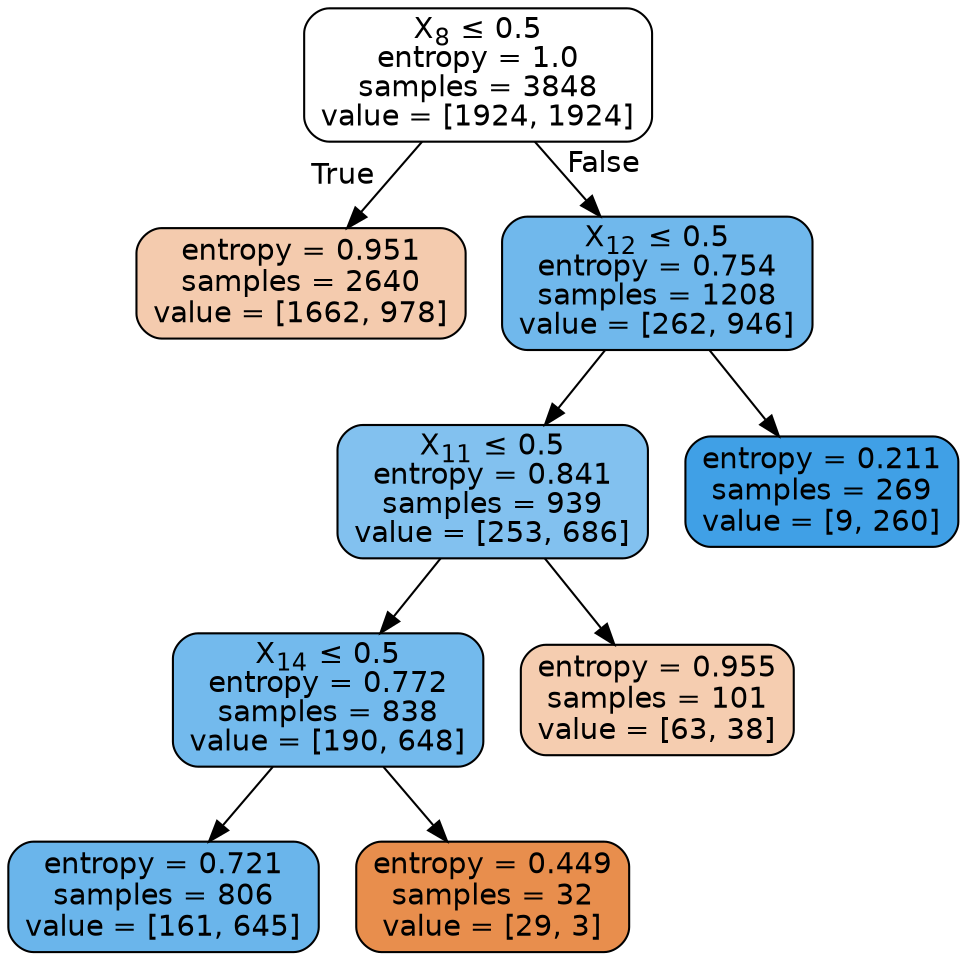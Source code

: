 digraph Tree {
node [shape=box, style="filled, rounded", color="black", fontname=helvetica] ;
edge [fontname=helvetica] ;
0 [label=<X<SUB>8</SUB> &le; 0.5<br/>entropy = 1.0<br/>samples = 3848<br/>value = [1924, 1924]>, fillcolor="#ffffff"] ;
1 [label=<entropy = 0.951<br/>samples = 2640<br/>value = [1662, 978]>, fillcolor="#f4cbae"] ;
0 -> 1 [labeldistance=2.5, labelangle=45, headlabel="True"] ;
2 [label=<X<SUB>12</SUB> &le; 0.5<br/>entropy = 0.754<br/>samples = 1208<br/>value = [262, 946]>, fillcolor="#70b8ec"] ;
0 -> 2 [labeldistance=2.5, labelangle=-45, headlabel="False"] ;
3 [label=<X<SUB>11</SUB> &le; 0.5<br/>entropy = 0.841<br/>samples = 939<br/>value = [253, 686]>, fillcolor="#82c1ef"] ;
2 -> 3 ;
4 [label=<X<SUB>14</SUB> &le; 0.5<br/>entropy = 0.772<br/>samples = 838<br/>value = [190, 648]>, fillcolor="#73baed"] ;
3 -> 4 ;
5 [label=<entropy = 0.721<br/>samples = 806<br/>value = [161, 645]>, fillcolor="#6ab5eb"] ;
4 -> 5 ;
6 [label=<entropy = 0.449<br/>samples = 32<br/>value = [29, 3]>, fillcolor="#e88e4d"] ;
4 -> 6 ;
7 [label=<entropy = 0.955<br/>samples = 101<br/>value = [63, 38]>, fillcolor="#f5cdb0"] ;
3 -> 7 ;
8 [label=<entropy = 0.211<br/>samples = 269<br/>value = [9, 260]>, fillcolor="#40a0e6"] ;
2 -> 8 ;
}